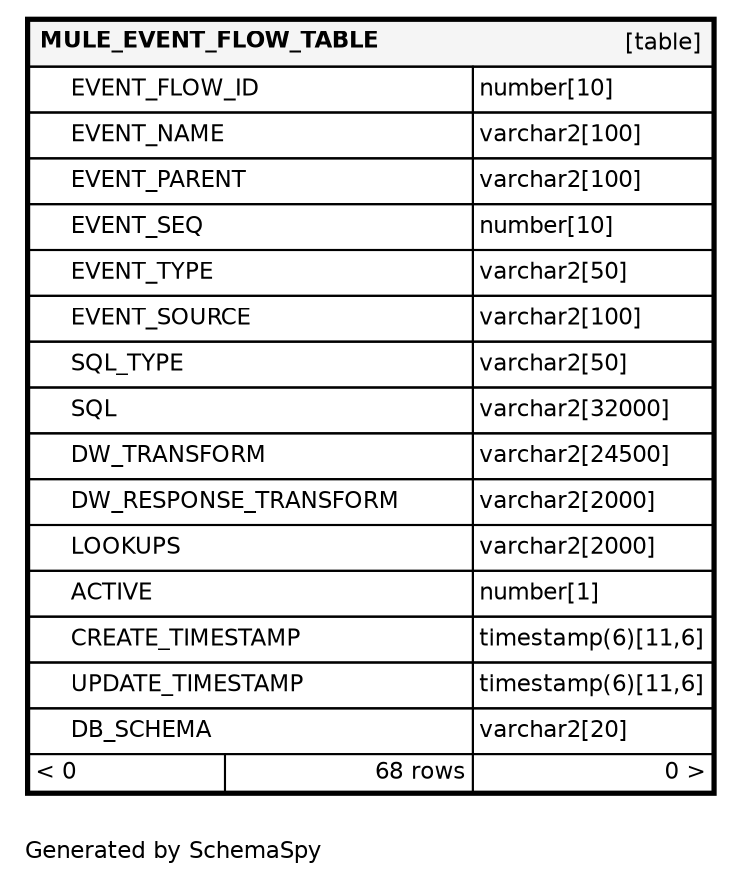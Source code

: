 digraph "oneDegreeRelationshipsDiagram" {
  graph [    rankdir="RL"    bgcolor="#ffffff"    label="\nGenerated by SchemaSpy"    labeljust="l"    nodesep="0.18"    ranksep="0.46"    fontname="Helvetica"    fontsize="11"    ration="compress"  ];  node [    fontname="Helvetica"    fontsize="11"    shape="plaintext"  ];  edge [    arrowsize="0.8"  ];
  "MULE_EVENT_FLOW_TABLE" [
   label=<
    <TABLE BORDER="2" CELLBORDER="1" CELLSPACING="0" BGCOLOR="#ffffff">
      <TR><TD COLSPAN="4"  BGCOLOR="#f5f5f5"><TABLE BORDER="0" CELLSPACING="0"><TR><TD ALIGN="LEFT" FIXEDSIZE="TRUE" WIDTH="181" HEIGHT="16"><B>MULE_EVENT_FLOW_TABLE</B></TD><TD ALIGN="RIGHT">[table]</TD></TR></TABLE></TD></TR>
      <TR><TD PORT="EVENT_FLOW_ID" COLSPAN="2" ALIGN="LEFT"><TABLE BORDER="0" CELLSPACING="0" ALIGN="LEFT"><TR ALIGN="LEFT"><TD ALIGN="LEFT" FIXEDSIZE="TRUE" WIDTH="15" HEIGHT="16"></TD><TD ALIGN="LEFT" FIXEDSIZE="TRUE" WIDTH="192" HEIGHT="16">EVENT_FLOW_ID</TD></TR></TABLE></TD><TD PORT="EVENT_FLOW_ID.type" ALIGN="LEFT">number[10]</TD></TR>
      <TR><TD PORT="EVENT_NAME" COLSPAN="2" ALIGN="LEFT"><TABLE BORDER="0" CELLSPACING="0" ALIGN="LEFT"><TR ALIGN="LEFT"><TD ALIGN="LEFT" FIXEDSIZE="TRUE" WIDTH="15" HEIGHT="16"></TD><TD ALIGN="LEFT" FIXEDSIZE="TRUE" WIDTH="192" HEIGHT="16">EVENT_NAME</TD></TR></TABLE></TD><TD PORT="EVENT_NAME.type" ALIGN="LEFT">varchar2[100]</TD></TR>
      <TR><TD PORT="EVENT_PARENT" COLSPAN="2" ALIGN="LEFT"><TABLE BORDER="0" CELLSPACING="0" ALIGN="LEFT"><TR ALIGN="LEFT"><TD ALIGN="LEFT" FIXEDSIZE="TRUE" WIDTH="15" HEIGHT="16"></TD><TD ALIGN="LEFT" FIXEDSIZE="TRUE" WIDTH="192" HEIGHT="16">EVENT_PARENT</TD></TR></TABLE></TD><TD PORT="EVENT_PARENT.type" ALIGN="LEFT">varchar2[100]</TD></TR>
      <TR><TD PORT="EVENT_SEQ" COLSPAN="2" ALIGN="LEFT"><TABLE BORDER="0" CELLSPACING="0" ALIGN="LEFT"><TR ALIGN="LEFT"><TD ALIGN="LEFT" FIXEDSIZE="TRUE" WIDTH="15" HEIGHT="16"></TD><TD ALIGN="LEFT" FIXEDSIZE="TRUE" WIDTH="192" HEIGHT="16">EVENT_SEQ</TD></TR></TABLE></TD><TD PORT="EVENT_SEQ.type" ALIGN="LEFT">number[10]</TD></TR>
      <TR><TD PORT="EVENT_TYPE" COLSPAN="2" ALIGN="LEFT"><TABLE BORDER="0" CELLSPACING="0" ALIGN="LEFT"><TR ALIGN="LEFT"><TD ALIGN="LEFT" FIXEDSIZE="TRUE" WIDTH="15" HEIGHT="16"></TD><TD ALIGN="LEFT" FIXEDSIZE="TRUE" WIDTH="192" HEIGHT="16">EVENT_TYPE</TD></TR></TABLE></TD><TD PORT="EVENT_TYPE.type" ALIGN="LEFT">varchar2[50]</TD></TR>
      <TR><TD PORT="EVENT_SOURCE" COLSPAN="2" ALIGN="LEFT"><TABLE BORDER="0" CELLSPACING="0" ALIGN="LEFT"><TR ALIGN="LEFT"><TD ALIGN="LEFT" FIXEDSIZE="TRUE" WIDTH="15" HEIGHT="16"></TD><TD ALIGN="LEFT" FIXEDSIZE="TRUE" WIDTH="192" HEIGHT="16">EVENT_SOURCE</TD></TR></TABLE></TD><TD PORT="EVENT_SOURCE.type" ALIGN="LEFT">varchar2[100]</TD></TR>
      <TR><TD PORT="SQL_TYPE" COLSPAN="2" ALIGN="LEFT"><TABLE BORDER="0" CELLSPACING="0" ALIGN="LEFT"><TR ALIGN="LEFT"><TD ALIGN="LEFT" FIXEDSIZE="TRUE" WIDTH="15" HEIGHT="16"></TD><TD ALIGN="LEFT" FIXEDSIZE="TRUE" WIDTH="192" HEIGHT="16">SQL_TYPE</TD></TR></TABLE></TD><TD PORT="SQL_TYPE.type" ALIGN="LEFT">varchar2[50]</TD></TR>
      <TR><TD PORT="SQL" COLSPAN="2" ALIGN="LEFT"><TABLE BORDER="0" CELLSPACING="0" ALIGN="LEFT"><TR ALIGN="LEFT"><TD ALIGN="LEFT" FIXEDSIZE="TRUE" WIDTH="15" HEIGHT="16"></TD><TD ALIGN="LEFT" FIXEDSIZE="TRUE" WIDTH="192" HEIGHT="16">SQL</TD></TR></TABLE></TD><TD PORT="SQL.type" ALIGN="LEFT">varchar2[32000]</TD></TR>
      <TR><TD PORT="DW_TRANSFORM" COLSPAN="2" ALIGN="LEFT"><TABLE BORDER="0" CELLSPACING="0" ALIGN="LEFT"><TR ALIGN="LEFT"><TD ALIGN="LEFT" FIXEDSIZE="TRUE" WIDTH="15" HEIGHT="16"></TD><TD ALIGN="LEFT" FIXEDSIZE="TRUE" WIDTH="192" HEIGHT="16">DW_TRANSFORM</TD></TR></TABLE></TD><TD PORT="DW_TRANSFORM.type" ALIGN="LEFT">varchar2[24500]</TD></TR>
      <TR><TD PORT="DW_RESPONSE_TRANSFORM" COLSPAN="2" ALIGN="LEFT"><TABLE BORDER="0" CELLSPACING="0" ALIGN="LEFT"><TR ALIGN="LEFT"><TD ALIGN="LEFT" FIXEDSIZE="TRUE" WIDTH="15" HEIGHT="16"></TD><TD ALIGN="LEFT" FIXEDSIZE="TRUE" WIDTH="192" HEIGHT="16">DW_RESPONSE_TRANSFORM</TD></TR></TABLE></TD><TD PORT="DW_RESPONSE_TRANSFORM.type" ALIGN="LEFT">varchar2[2000]</TD></TR>
      <TR><TD PORT="LOOKUPS" COLSPAN="2" ALIGN="LEFT"><TABLE BORDER="0" CELLSPACING="0" ALIGN="LEFT"><TR ALIGN="LEFT"><TD ALIGN="LEFT" FIXEDSIZE="TRUE" WIDTH="15" HEIGHT="16"></TD><TD ALIGN="LEFT" FIXEDSIZE="TRUE" WIDTH="192" HEIGHT="16">LOOKUPS</TD></TR></TABLE></TD><TD PORT="LOOKUPS.type" ALIGN="LEFT">varchar2[2000]</TD></TR>
      <TR><TD PORT="ACTIVE" COLSPAN="2" ALIGN="LEFT"><TABLE BORDER="0" CELLSPACING="0" ALIGN="LEFT"><TR ALIGN="LEFT"><TD ALIGN="LEFT" FIXEDSIZE="TRUE" WIDTH="15" HEIGHT="16"></TD><TD ALIGN="LEFT" FIXEDSIZE="TRUE" WIDTH="192" HEIGHT="16">ACTIVE</TD></TR></TABLE></TD><TD PORT="ACTIVE.type" ALIGN="LEFT">number[1]</TD></TR>
      <TR><TD PORT="CREATE_TIMESTAMP" COLSPAN="2" ALIGN="LEFT"><TABLE BORDER="0" CELLSPACING="0" ALIGN="LEFT"><TR ALIGN="LEFT"><TD ALIGN="LEFT" FIXEDSIZE="TRUE" WIDTH="15" HEIGHT="16"></TD><TD ALIGN="LEFT" FIXEDSIZE="TRUE" WIDTH="192" HEIGHT="16">CREATE_TIMESTAMP</TD></TR></TABLE></TD><TD PORT="CREATE_TIMESTAMP.type" ALIGN="LEFT">timestamp(6)[11,6]</TD></TR>
      <TR><TD PORT="UPDATE_TIMESTAMP" COLSPAN="2" ALIGN="LEFT"><TABLE BORDER="0" CELLSPACING="0" ALIGN="LEFT"><TR ALIGN="LEFT"><TD ALIGN="LEFT" FIXEDSIZE="TRUE" WIDTH="15" HEIGHT="16"></TD><TD ALIGN="LEFT" FIXEDSIZE="TRUE" WIDTH="192" HEIGHT="16">UPDATE_TIMESTAMP</TD></TR></TABLE></TD><TD PORT="UPDATE_TIMESTAMP.type" ALIGN="LEFT">timestamp(6)[11,6]</TD></TR>
      <TR><TD PORT="DB_SCHEMA" COLSPAN="2" ALIGN="LEFT"><TABLE BORDER="0" CELLSPACING="0" ALIGN="LEFT"><TR ALIGN="LEFT"><TD ALIGN="LEFT" FIXEDSIZE="TRUE" WIDTH="15" HEIGHT="16"></TD><TD ALIGN="LEFT" FIXEDSIZE="TRUE" WIDTH="192" HEIGHT="16">DB_SCHEMA</TD></TR></TABLE></TD><TD PORT="DB_SCHEMA.type" ALIGN="LEFT">varchar2[20]</TD></TR>
      <TR><TD ALIGN="LEFT" BGCOLOR="#ffffff">&lt; 0</TD><TD ALIGN="RIGHT" BGCOLOR="#ffffff">68 rows</TD><TD ALIGN="RIGHT" BGCOLOR="#ffffff">0 &gt;</TD></TR>
    </TABLE>>
    URL="MULE_EVENT_FLOW_TABLE.html"
    target="_top"
    tooltip="MULE_EVENT_FLOW_TABLE"
  ];
}
